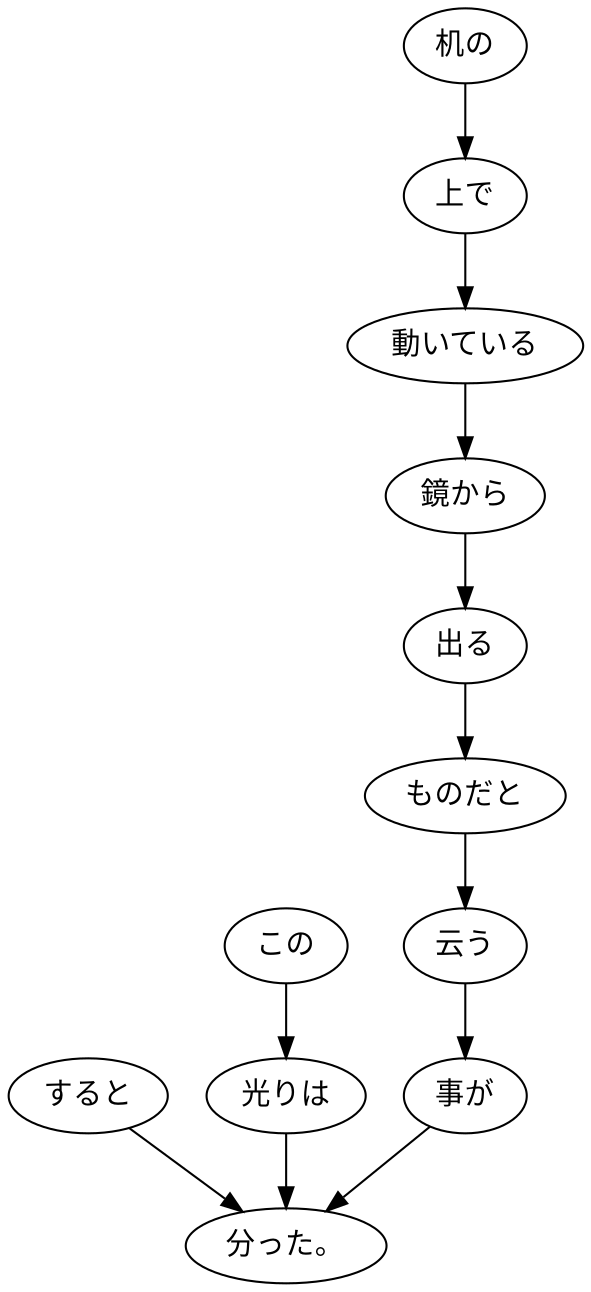 digraph graph5624 {
	node0 [label="すると"];
	node1 [label="この"];
	node2 [label="光りは"];
	node3 [label="机の"];
	node4 [label="上で"];
	node5 [label="動いている"];
	node6 [label="鏡から"];
	node7 [label="出る"];
	node8 [label="ものだと"];
	node9 [label="云う"];
	node10 [label="事が"];
	node11 [label="分った。"];
	node0 -> node11;
	node1 -> node2;
	node2 -> node11;
	node3 -> node4;
	node4 -> node5;
	node5 -> node6;
	node6 -> node7;
	node7 -> node8;
	node8 -> node9;
	node9 -> node10;
	node10 -> node11;
}
